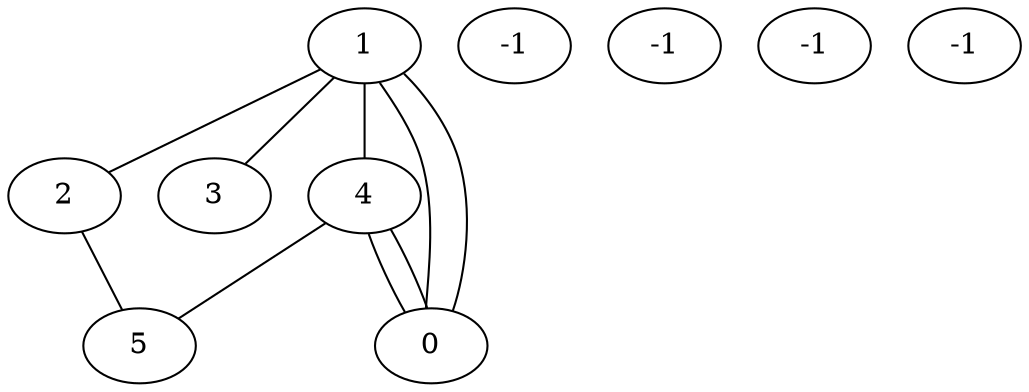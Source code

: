 graph grafo{
	0[label="1"]
	1[label="2"]
	2[label="3"]
	3[label="4"]
	4[label="5"]
	5[label="0"]
	6[label="-1"]
	7[label="-1"]
	8[label="-1"]
	9[label="-1"]

	0 -- 1
	0 -- 2
	0 -- 3
	0 -- 5
	0 -- 5
	1 -- 4
	3 -- 4
	3 -- 5
	3 -- 5

}
graph grafo{
	1[label="0"]
	2[label="1"]
	3[label="2"]
	4[label="3"]
	5[label="4"]
	6[label="-1"]
	7[label="-1"]

	1 -- 2
	1 -- 2
	1 -- 5
	1 -- 5
	2 -- 3
	2 -- 4

}


graph grafo{
	0[label="0"]
	1[label="1"]
	2[label="2"]
	3[label="3"]
	4[label="4"]
	5[label="6"]
	6[label="8"]
	7[label="9"]
	8[label="-1"]
	9[label="-1"]

	0 -- 1
	0 -- 1
	0 -- 2
	0 -- 3
	0 -- 4
	0 -- 4
	1 -- 2
	1 -- 3
	2 -- 4
	6 -- 7
	6 -- 7

}
